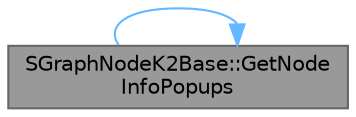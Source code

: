 digraph "SGraphNodeK2Base::GetNodeInfoPopups"
{
 // INTERACTIVE_SVG=YES
 // LATEX_PDF_SIZE
  bgcolor="transparent";
  edge [fontname=Helvetica,fontsize=10,labelfontname=Helvetica,labelfontsize=10];
  node [fontname=Helvetica,fontsize=10,shape=box,height=0.2,width=0.4];
  rankdir="LR";
  Node1 [id="Node000001",label="SGraphNodeK2Base::GetNode\lInfoPopups",height=0.2,width=0.4,color="gray40", fillcolor="grey60", style="filled", fontcolor="black",tooltip="Populate the popups array with any popups to render."];
  Node1 -> Node1 [id="edge1_Node000001_Node000001",color="steelblue1",style="solid",tooltip=" "];
}
